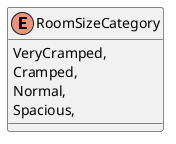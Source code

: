 @startuml
enum RoomSizeCategory {
    VeryCramped,
    Cramped,
    Normal,
    Spacious,
}
@enduml

